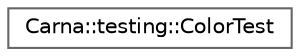 digraph "Graphical Class Hierarchy"
{
 // LATEX_PDF_SIZE
  bgcolor="transparent";
  edge [fontname=Helvetica,fontsize=10,labelfontname=Helvetica,labelfontsize=10];
  node [fontname=Helvetica,fontsize=10,shape=box,height=0.2,width=0.4];
  rankdir="LR";
  Node0 [id="Node000000",label="Carna::testing::ColorTest",height=0.2,width=0.4,color="grey40", fillcolor="white", style="filled",URL="$classCarna_1_1testing_1_1ColorTest.html",tooltip="Unit-tests of the Carna::base::Color class."];
}
